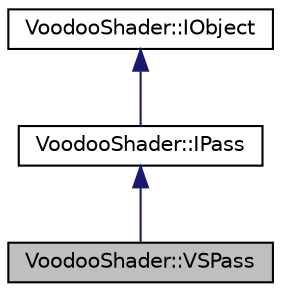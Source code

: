 digraph G
{
  edge [fontname="Helvetica",fontsize="10",labelfontname="Helvetica",labelfontsize="10"];
  node [fontname="Helvetica",fontsize="10",shape=record];
  Node1 [label="VoodooShader::VSPass",height=0.2,width=0.4,color="black", fillcolor="grey75", style="filled" fontcolor="black"];
  Node2 -> Node1 [dir="back",color="midnightblue",fontsize="10",style="solid",fontname="Helvetica"];
  Node2 [label="VoodooShader::IPass",height=0.2,width=0.4,color="black", fillcolor="white", style="filled",URL="$class_voodoo_shader_1_1_i_pass.html",tooltip="Each IPass contains a single set of programs, each operating on a different stage of the render pipel..."];
  Node3 -> Node2 [dir="back",color="midnightblue",fontsize="10",style="solid",fontname="Helvetica"];
  Node3 [label="VoodooShader::IObject",height=0.2,width=0.4,color="black", fillcolor="white", style="filled",URL="$class_voodoo_shader_1_1_i_object.html",tooltip="Defines a simple interface all Voodoo objects from dynamic modules must inherit."];
}
